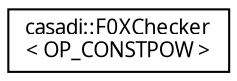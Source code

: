 digraph "Graphical Class Hierarchy"
{
  edge [fontname="FreeSans.ttf",fontsize="10",labelfontname="FreeSans.ttf",labelfontsize="10"];
  node [fontname="FreeSans.ttf",fontsize="10",shape=record];
  rankdir="LR";
  Node1 [label="casadi::F0XChecker\l\< OP_CONSTPOW \>",height=0.2,width=0.4,color="black", fillcolor="white", style="filled",URL="$d3/de5/structcasadi_1_1F0XChecker_3_01OP__CONSTPOW_01_4.html"];
}
